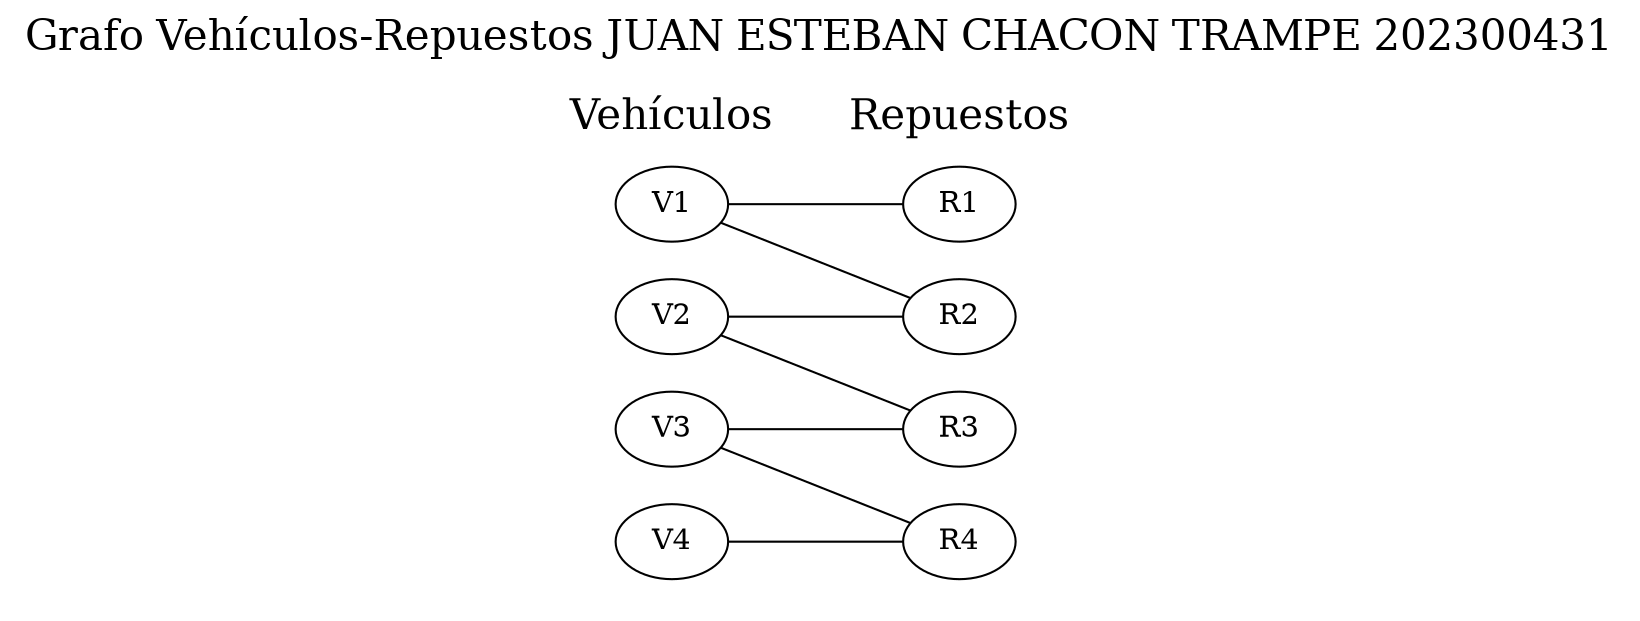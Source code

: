 graph VehiculosRepuestos {
    label="Grafo Vehículos-Repuestos JUAN ESTEBAN CHACON TRAMPE 202300431";
    labelloc=top;
    fontsize=20;
    rankdir=LR;
    subgraph cluster_vehiculos {
        label="Vehículos";
        color=white;
        rank=same;
        "V1";
        "V2";
        "V3";
        "V4";
    }
    subgraph cluster_repuestos {
        label="Repuestos";
        color=white;
        rank=same;
        "R1";
        "R2";
        "R3";
        "R4";
    }
    "V1" -- "R1";
    "V1" -- "R2";
    "V2" -- "R2";
    "V2" -- "R3";
    "V3" -- "R3";
    "V3" -- "R4";
    "V4" -- "R4";
}
